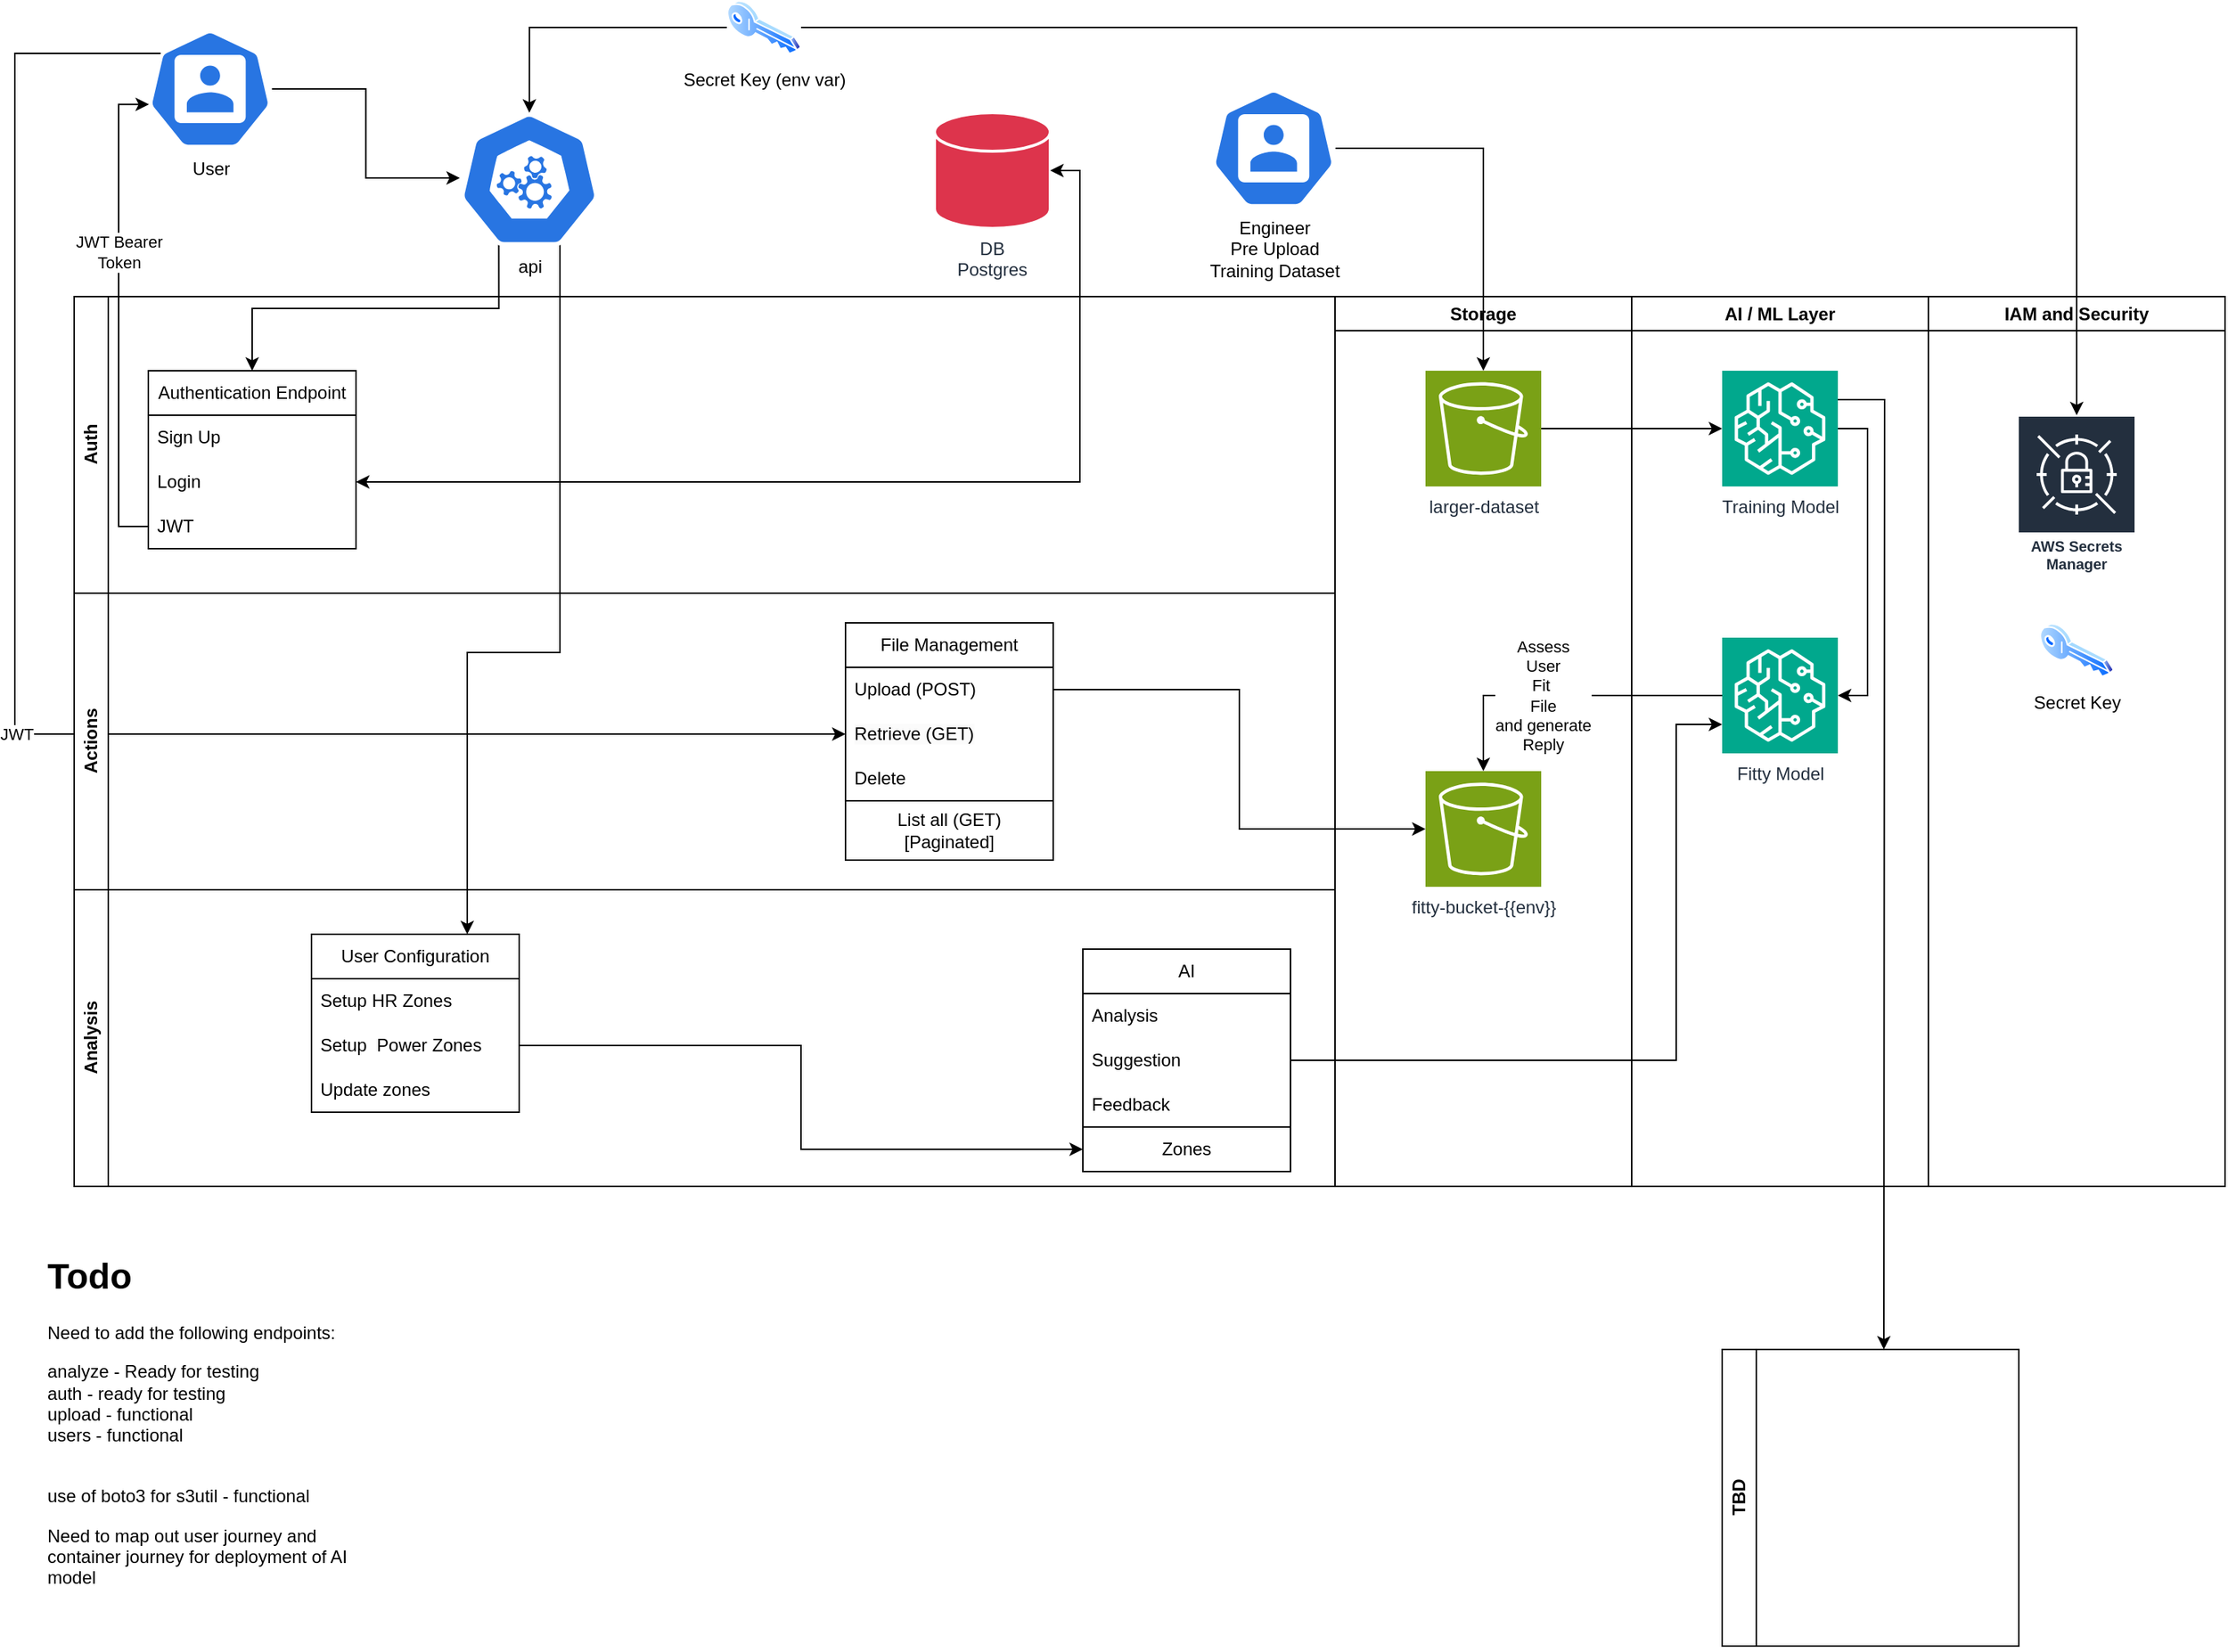 <mxfile version="26.0.9">
  <diagram name="Page-1" id="X58M6MiDPaJugMH5M7qP">
    <mxGraphModel dx="1578" dy="1143" grid="1" gridSize="10" guides="1" tooltips="1" connect="1" arrows="1" fold="1" page="1" pageScale="1" pageWidth="850" pageHeight="1100" math="0" shadow="0">
      <root>
        <mxCell id="0" />
        <mxCell id="1" parent="0" />
        <mxCell id="w113aEQZ9uQ4XHDFiw8Y-7" style="edgeStyle=orthogonalEdgeStyle;rounded=0;orthogonalLoop=1;jettySize=auto;html=1;exitX=0.5;exitY=0;exitDx=0;exitDy=0;exitPerimeter=0;entryX=0;entryY=0.5;entryDx=0;entryDy=0;startArrow=classic;startFill=1;endArrow=none;endFill=0;" parent="1" source="hINtiIYNp804mXkB7DZi-2" target="w113aEQZ9uQ4XHDFiw8Y-6" edge="1">
          <mxGeometry relative="1" as="geometry" />
        </mxCell>
        <mxCell id="w113aEQZ9uQ4XHDFiw8Y-19" style="edgeStyle=orthogonalEdgeStyle;rounded=0;orthogonalLoop=1;jettySize=auto;html=1;exitX=0.28;exitY=0.99;exitDx=0;exitDy=0;exitPerimeter=0;entryX=0.5;entryY=0;entryDx=0;entryDy=0;" parent="1" source="hINtiIYNp804mXkB7DZi-2" target="hINtiIYNp804mXkB7DZi-12" edge="1">
          <mxGeometry relative="1" as="geometry" />
        </mxCell>
        <mxCell id="jB8PcrKEyf_NpLbfoQP3-7" style="edgeStyle=orthogonalEdgeStyle;rounded=0;orthogonalLoop=1;jettySize=auto;html=1;exitX=0.72;exitY=0.99;exitDx=0;exitDy=0;exitPerimeter=0;entryX=0.75;entryY=0;entryDx=0;entryDy=0;" edge="1" parent="1" source="hINtiIYNp804mXkB7DZi-2" target="jB8PcrKEyf_NpLbfoQP3-2">
          <mxGeometry relative="1" as="geometry">
            <Array as="points">
              <mxPoint x="398" y="460" />
              <mxPoint x="335" y="460" />
            </Array>
          </mxGeometry>
        </mxCell>
        <mxCell id="hINtiIYNp804mXkB7DZi-2" value="api" style="aspect=fixed;sketch=0;html=1;dashed=0;whitespace=wrap;verticalLabelPosition=bottom;verticalAlign=top;fillColor=#2875E2;strokeColor=#ffffff;points=[[0.005,0.63,0],[0.1,0.2,0],[0.9,0.2,0],[0.5,0,0],[0.995,0.63,0],[0.72,0.99,0],[0.5,1,0],[0.28,0.99,0]];shape=mxgraph.kubernetes.icon2;prIcon=api" parent="1" vertex="1">
          <mxGeometry x="330" y="96" width="93.75" height="90" as="geometry" />
        </mxCell>
        <mxCell id="w113aEQZ9uQ4XHDFiw8Y-21" value="JWT" style="edgeStyle=orthogonalEdgeStyle;rounded=0;orthogonalLoop=1;jettySize=auto;html=1;exitX=0.1;exitY=0.2;exitDx=0;exitDy=0;exitPerimeter=0;entryX=0;entryY=0.5;entryDx=0;entryDy=0;" parent="1" source="hINtiIYNp804mXkB7DZi-3" target="hINtiIYNp804mXkB7DZi-18" edge="1">
          <mxGeometry relative="1" as="geometry">
            <Array as="points">
              <mxPoint x="30" y="56" />
              <mxPoint x="30" y="515" />
            </Array>
          </mxGeometry>
        </mxCell>
        <mxCell id="hINtiIYNp804mXkB7DZi-3" value="User&lt;div&gt;&lt;br&gt;&lt;/div&gt;" style="aspect=fixed;sketch=0;html=1;dashed=0;whitespace=wrap;verticalLabelPosition=bottom;verticalAlign=top;fillColor=#2875E2;strokeColor=#ffffff;points=[[0.005,0.63,0],[0.1,0.2,0],[0.9,0.2,0],[0.5,0,0],[0.995,0.63,0],[0.72,0.99,0],[0.5,1,0],[0.28,0.99,0]];shape=mxgraph.kubernetes.icon2;prIcon=user" parent="1" vertex="1">
          <mxGeometry x="120" y="40" width="83.33" height="80" as="geometry" />
        </mxCell>
        <mxCell id="hINtiIYNp804mXkB7DZi-7" value="DB&lt;div&gt;Postgres&lt;/div&gt;" style="sketch=0;outlineConnect=0;fontColor=#232F3E;fillColor=#DD344C;strokeColor=#ffffff;dashed=0;verticalLabelPosition=bottom;verticalAlign=top;align=center;html=1;fontSize=12;fontStyle=0;aspect=fixed;shape=mxgraph.flowchart.database;resIcon=mxgraph.aws4.cloud_directory;strokeWidth=2;whiteSpace=wrap;" parent="1" vertex="1">
          <mxGeometry x="650" y="96" width="78" height="78" as="geometry" />
        </mxCell>
        <mxCell id="ANfQTLfDOmhFfFX1vW5f-2" value="" style="edgeStyle=orthogonalEdgeStyle;rounded=0;orthogonalLoop=1;jettySize=auto;html=1;entryX=0;entryY=0.489;entryDx=0;entryDy=0;entryPerimeter=0;" parent="1" source="hINtiIYNp804mXkB7DZi-3" target="hINtiIYNp804mXkB7DZi-2" edge="1">
          <mxGeometry relative="1" as="geometry" />
        </mxCell>
        <mxCell id="ANfQTLfDOmhFfFX1vW5f-3" value="Auth" style="swimlane;horizontal=0;whiteSpace=wrap;html=1;" parent="1" vertex="1">
          <mxGeometry x="70" y="220" width="850" height="200" as="geometry" />
        </mxCell>
        <mxCell id="hINtiIYNp804mXkB7DZi-12" value="Authentication Endpoint" style="swimlane;fontStyle=0;childLayout=stackLayout;horizontal=1;startSize=30;horizontalStack=0;resizeParent=1;resizeParentMax=0;resizeLast=0;collapsible=1;marginBottom=0;whiteSpace=wrap;html=1;" parent="ANfQTLfDOmhFfFX1vW5f-3" vertex="1">
          <mxGeometry x="50" y="50" width="140" height="120" as="geometry" />
        </mxCell>
        <mxCell id="hINtiIYNp804mXkB7DZi-13" value="Sign Up" style="text;strokeColor=none;fillColor=none;align=left;verticalAlign=middle;spacingLeft=4;spacingRight=4;overflow=hidden;points=[[0,0.5],[1,0.5]];portConstraint=eastwest;rotatable=0;whiteSpace=wrap;html=1;" parent="hINtiIYNp804mXkB7DZi-12" vertex="1">
          <mxGeometry y="30" width="140" height="30" as="geometry" />
        </mxCell>
        <mxCell id="hINtiIYNp804mXkB7DZi-14" value="Login" style="text;strokeColor=none;fillColor=none;align=left;verticalAlign=middle;spacingLeft=4;spacingRight=4;overflow=hidden;points=[[0,0.5],[1,0.5]];portConstraint=eastwest;rotatable=0;whiteSpace=wrap;html=1;" parent="hINtiIYNp804mXkB7DZi-12" vertex="1">
          <mxGeometry y="60" width="140" height="30" as="geometry" />
        </mxCell>
        <mxCell id="hINtiIYNp804mXkB7DZi-15" value="JWT" style="text;strokeColor=none;fillColor=none;align=left;verticalAlign=middle;spacingLeft=4;spacingRight=4;overflow=hidden;points=[[0,0.5],[1,0.5]];portConstraint=eastwest;rotatable=0;whiteSpace=wrap;html=1;" parent="hINtiIYNp804mXkB7DZi-12" vertex="1">
          <mxGeometry y="90" width="140" height="30" as="geometry" />
        </mxCell>
        <mxCell id="ANfQTLfDOmhFfFX1vW5f-4" value="Actions" style="swimlane;horizontal=0;whiteSpace=wrap;html=1;" parent="1" vertex="1">
          <mxGeometry x="70" y="420" width="850" height="200" as="geometry" />
        </mxCell>
        <mxCell id="hINtiIYNp804mXkB7DZi-16" value="File Management" style="swimlane;fontStyle=0;childLayout=stackLayout;horizontal=1;startSize=30;horizontalStack=0;resizeParent=1;resizeParentMax=0;resizeLast=0;collapsible=1;marginBottom=0;whiteSpace=wrap;html=1;" parent="ANfQTLfDOmhFfFX1vW5f-4" vertex="1">
          <mxGeometry x="520" y="20" width="140" height="120" as="geometry" />
        </mxCell>
        <mxCell id="hINtiIYNp804mXkB7DZi-17" value="Upload (POST)" style="text;strokeColor=none;fillColor=none;align=left;verticalAlign=middle;spacingLeft=4;spacingRight=4;overflow=hidden;points=[[0,0.5],[1,0.5]];portConstraint=eastwest;rotatable=0;whiteSpace=wrap;html=1;" parent="hINtiIYNp804mXkB7DZi-16" vertex="1">
          <mxGeometry y="30" width="140" height="30" as="geometry" />
        </mxCell>
        <mxCell id="hINtiIYNp804mXkB7DZi-18" value="&lt;meta charset=&quot;utf-8&quot;&gt;&lt;span style=&quot;color: rgb(0, 0, 0); font-family: Helvetica; font-size: 12px; font-style: normal; font-variant-ligatures: normal; font-variant-caps: normal; font-weight: 400; letter-spacing: normal; orphans: 2; text-align: left; text-indent: 0px; text-transform: none; widows: 2; word-spacing: 0px; -webkit-text-stroke-width: 0px; white-space: normal; background-color: rgb(251, 251, 251); text-decoration-thickness: initial; text-decoration-style: initial; text-decoration-color: initial; display: inline !important; float: none;&quot;&gt;Retrieve (GET)&lt;/span&gt;" style="text;strokeColor=none;fillColor=none;align=left;verticalAlign=middle;spacingLeft=4;spacingRight=4;overflow=hidden;points=[[0,0.5],[1,0.5]];portConstraint=eastwest;rotatable=0;whiteSpace=wrap;html=1;" parent="hINtiIYNp804mXkB7DZi-16" vertex="1">
          <mxGeometry y="60" width="140" height="30" as="geometry" />
        </mxCell>
        <mxCell id="hINtiIYNp804mXkB7DZi-19" value="Delete" style="text;strokeColor=none;fillColor=none;align=left;verticalAlign=middle;spacingLeft=4;spacingRight=4;overflow=hidden;points=[[0,0.5],[1,0.5]];portConstraint=eastwest;rotatable=0;whiteSpace=wrap;html=1;" parent="hINtiIYNp804mXkB7DZi-16" vertex="1">
          <mxGeometry y="90" width="140" height="30" as="geometry" />
        </mxCell>
        <mxCell id="hINtiIYNp804mXkB7DZi-25" value="List all (GET)&lt;div&gt;[Paginated]&lt;/div&gt;" style="rounded=0;whiteSpace=wrap;html=1;" parent="ANfQTLfDOmhFfFX1vW5f-4" vertex="1">
          <mxGeometry x="520" y="140" width="140" height="40" as="geometry" />
        </mxCell>
        <mxCell id="pylUBdCbRKqUNI8GiXFk-1" value="Analysis" style="swimlane;horizontal=0;whiteSpace=wrap;html=1;" parent="1" vertex="1">
          <mxGeometry x="70" y="620" width="850" height="200" as="geometry" />
        </mxCell>
        <mxCell id="pylUBdCbRKqUNI8GiXFk-2" value="AI" style="swimlane;fontStyle=0;childLayout=stackLayout;horizontal=1;startSize=30;horizontalStack=0;resizeParent=1;resizeParentMax=0;resizeLast=0;collapsible=1;marginBottom=0;whiteSpace=wrap;html=1;" parent="pylUBdCbRKqUNI8GiXFk-1" vertex="1">
          <mxGeometry x="680" y="40" width="140" height="120" as="geometry" />
        </mxCell>
        <mxCell id="pylUBdCbRKqUNI8GiXFk-3" value="Analysis" style="text;strokeColor=none;fillColor=none;align=left;verticalAlign=middle;spacingLeft=4;spacingRight=4;overflow=hidden;points=[[0,0.5],[1,0.5]];portConstraint=eastwest;rotatable=0;whiteSpace=wrap;html=1;" parent="pylUBdCbRKqUNI8GiXFk-2" vertex="1">
          <mxGeometry y="30" width="140" height="30" as="geometry" />
        </mxCell>
        <mxCell id="68NsrlBNPHyC0bey-kt0-1" value="Suggestion" style="text;strokeColor=none;fillColor=none;align=left;verticalAlign=middle;spacingLeft=4;spacingRight=4;overflow=hidden;points=[[0,0.5],[1,0.5]];portConstraint=eastwest;rotatable=0;whiteSpace=wrap;html=1;" parent="pylUBdCbRKqUNI8GiXFk-2" vertex="1">
          <mxGeometry y="60" width="140" height="30" as="geometry" />
        </mxCell>
        <mxCell id="pylUBdCbRKqUNI8GiXFk-5" value="Feedback" style="text;strokeColor=none;fillColor=none;align=left;verticalAlign=middle;spacingLeft=4;spacingRight=4;overflow=hidden;points=[[0,0.5],[1,0.5]];portConstraint=eastwest;rotatable=0;whiteSpace=wrap;html=1;" parent="pylUBdCbRKqUNI8GiXFk-2" vertex="1">
          <mxGeometry y="90" width="140" height="30" as="geometry" />
        </mxCell>
        <mxCell id="jB8PcrKEyf_NpLbfoQP3-1" value="Zones" style="rounded=0;whiteSpace=wrap;html=1;" vertex="1" parent="pylUBdCbRKqUNI8GiXFk-1">
          <mxGeometry x="680" y="160" width="140" height="30" as="geometry" />
        </mxCell>
        <mxCell id="jB8PcrKEyf_NpLbfoQP3-2" value="User Configuration" style="swimlane;fontStyle=0;childLayout=stackLayout;horizontal=1;startSize=30;horizontalStack=0;resizeParent=1;resizeParentMax=0;resizeLast=0;collapsible=1;marginBottom=0;whiteSpace=wrap;html=1;" vertex="1" parent="pylUBdCbRKqUNI8GiXFk-1">
          <mxGeometry x="160" y="30" width="140" height="120" as="geometry" />
        </mxCell>
        <mxCell id="jB8PcrKEyf_NpLbfoQP3-3" value="Setup HR Zones" style="text;strokeColor=none;fillColor=none;align=left;verticalAlign=middle;spacingLeft=4;spacingRight=4;overflow=hidden;points=[[0,0.5],[1,0.5]];portConstraint=eastwest;rotatable=0;whiteSpace=wrap;html=1;" vertex="1" parent="jB8PcrKEyf_NpLbfoQP3-2">
          <mxGeometry y="30" width="140" height="30" as="geometry" />
        </mxCell>
        <mxCell id="jB8PcrKEyf_NpLbfoQP3-4" value="Setup&amp;nbsp; Power Zones" style="text;strokeColor=none;fillColor=none;align=left;verticalAlign=middle;spacingLeft=4;spacingRight=4;overflow=hidden;points=[[0,0.5],[1,0.5]];portConstraint=eastwest;rotatable=0;whiteSpace=wrap;html=1;" vertex="1" parent="jB8PcrKEyf_NpLbfoQP3-2">
          <mxGeometry y="60" width="140" height="30" as="geometry" />
        </mxCell>
        <mxCell id="jB8PcrKEyf_NpLbfoQP3-5" value="Update zones" style="text;strokeColor=none;fillColor=none;align=left;verticalAlign=middle;spacingLeft=4;spacingRight=4;overflow=hidden;points=[[0,0.5],[1,0.5]];portConstraint=eastwest;rotatable=0;whiteSpace=wrap;html=1;" vertex="1" parent="jB8PcrKEyf_NpLbfoQP3-2">
          <mxGeometry y="90" width="140" height="30" as="geometry" />
        </mxCell>
        <mxCell id="jB8PcrKEyf_NpLbfoQP3-6" style="edgeStyle=orthogonalEdgeStyle;rounded=0;orthogonalLoop=1;jettySize=auto;html=1;exitX=1;exitY=0.5;exitDx=0;exitDy=0;entryX=0;entryY=0.5;entryDx=0;entryDy=0;" edge="1" parent="pylUBdCbRKqUNI8GiXFk-1" source="jB8PcrKEyf_NpLbfoQP3-4" target="jB8PcrKEyf_NpLbfoQP3-1">
          <mxGeometry relative="1" as="geometry" />
        </mxCell>
        <mxCell id="pylUBdCbRKqUNI8GiXFk-8" style="edgeStyle=orthogonalEdgeStyle;rounded=0;orthogonalLoop=1;jettySize=auto;html=1;entryX=1;entryY=0.5;entryDx=0;entryDy=0;entryPerimeter=0;startArrow=classic;startFill=1;" parent="1" source="hINtiIYNp804mXkB7DZi-14" target="hINtiIYNp804mXkB7DZi-7" edge="1">
          <mxGeometry relative="1" as="geometry" />
        </mxCell>
        <mxCell id="Jf3LPVb7y6zxlQIpmkF9-1" value="Storage" style="swimlane;whiteSpace=wrap;html=1;" parent="1" vertex="1">
          <mxGeometry x="920" y="220" width="200" height="600" as="geometry" />
        </mxCell>
        <mxCell id="Jf3LPVb7y6zxlQIpmkF9-2" value="fitty-bucket-{{env}}" style="sketch=0;points=[[0,0,0],[0.25,0,0],[0.5,0,0],[0.75,0,0],[1,0,0],[0,1,0],[0.25,1,0],[0.5,1,0],[0.75,1,0],[1,1,0],[0,0.25,0],[0,0.5,0],[0,0.75,0],[1,0.25,0],[1,0.5,0],[1,0.75,0]];outlineConnect=0;fontColor=#232F3E;fillColor=#7AA116;strokeColor=#ffffff;dashed=0;verticalLabelPosition=bottom;verticalAlign=top;align=center;html=1;fontSize=12;fontStyle=0;aspect=fixed;shape=mxgraph.aws4.resourceIcon;resIcon=mxgraph.aws4.s3;" parent="Jf3LPVb7y6zxlQIpmkF9-1" vertex="1">
          <mxGeometry x="61" y="320" width="78" height="78" as="geometry" />
        </mxCell>
        <mxCell id="w113aEQZ9uQ4XHDFiw8Y-1" value="larger-dataset" style="sketch=0;points=[[0,0,0],[0.25,0,0],[0.5,0,0],[0.75,0,0],[1,0,0],[0,1,0],[0.25,1,0],[0.5,1,0],[0.75,1,0],[1,1,0],[0,0.25,0],[0,0.5,0],[0,0.75,0],[1,0.25,0],[1,0.5,0],[1,0.75,0]];outlineConnect=0;fontColor=#232F3E;fillColor=#7AA116;strokeColor=#ffffff;dashed=0;verticalLabelPosition=bottom;verticalAlign=top;align=center;html=1;fontSize=12;fontStyle=0;aspect=fixed;shape=mxgraph.aws4.resourceIcon;resIcon=mxgraph.aws4.s3;" parent="Jf3LPVb7y6zxlQIpmkF9-1" vertex="1">
          <mxGeometry x="61" y="50" width="78" height="78" as="geometry" />
        </mxCell>
        <mxCell id="Jf3LPVb7y6zxlQIpmkF9-3" style="edgeStyle=orthogonalEdgeStyle;rounded=0;orthogonalLoop=1;jettySize=auto;html=1;entryX=0;entryY=0.5;entryDx=0;entryDy=0;entryPerimeter=0;" parent="1" source="hINtiIYNp804mXkB7DZi-17" target="Jf3LPVb7y6zxlQIpmkF9-2" edge="1">
          <mxGeometry relative="1" as="geometry" />
        </mxCell>
        <mxCell id="Jf3LPVb7y6zxlQIpmkF9-5" value="AI / ML Layer" style="swimlane;whiteSpace=wrap;html=1;" parent="1" vertex="1">
          <mxGeometry x="1120" y="220" width="200" height="600" as="geometry" />
        </mxCell>
        <mxCell id="w113aEQZ9uQ4XHDFiw8Y-18" style="edgeStyle=orthogonalEdgeStyle;rounded=0;orthogonalLoop=1;jettySize=auto;html=1;entryX=1;entryY=0.5;entryDx=0;entryDy=0;entryPerimeter=0;exitX=1;exitY=0.5;exitDx=0;exitDy=0;exitPerimeter=0;" parent="Jf3LPVb7y6zxlQIpmkF9-5" source="Jf3LPVb7y6zxlQIpmkF9-4" target="w113aEQZ9uQ4XHDFiw8Y-4" edge="1">
          <mxGeometry relative="1" as="geometry">
            <mxPoint x="170" y="210" as="targetPoint" />
          </mxGeometry>
        </mxCell>
        <mxCell id="tmPEHnuIUgH78Pf-I2St-1" style="edgeStyle=orthogonalEdgeStyle;rounded=0;orthogonalLoop=1;jettySize=auto;html=1;exitX=1;exitY=0.25;exitDx=0;exitDy=0;exitPerimeter=0;" parent="Jf3LPVb7y6zxlQIpmkF9-5" source="Jf3LPVb7y6zxlQIpmkF9-4" edge="1">
          <mxGeometry relative="1" as="geometry">
            <mxPoint x="170" y="710" as="targetPoint" />
          </mxGeometry>
        </mxCell>
        <mxCell id="Jf3LPVb7y6zxlQIpmkF9-4" value="Training Model" style="sketch=0;points=[[0,0,0],[0.25,0,0],[0.5,0,0],[0.75,0,0],[1,0,0],[0,1,0],[0.25,1,0],[0.5,1,0],[0.75,1,0],[1,1,0],[0,0.25,0],[0,0.5,0],[0,0.75,0],[1,0.25,0],[1,0.5,0],[1,0.75,0]];outlineConnect=0;fontColor=#232F3E;fillColor=#01A88D;strokeColor=#ffffff;dashed=0;verticalLabelPosition=bottom;verticalAlign=top;align=center;html=1;fontSize=12;fontStyle=0;aspect=fixed;shape=mxgraph.aws4.resourceIcon;resIcon=mxgraph.aws4.sagemaker;" parent="Jf3LPVb7y6zxlQIpmkF9-5" vertex="1">
          <mxGeometry x="61" y="50" width="78" height="78" as="geometry" />
        </mxCell>
        <mxCell id="w113aEQZ9uQ4XHDFiw8Y-4" value="Fitty Model" style="sketch=0;points=[[0,0,0],[0.25,0,0],[0.5,0,0],[0.75,0,0],[1,0,0],[0,1,0],[0.25,1,0],[0.5,1,0],[0.75,1,0],[1,1,0],[0,0.25,0],[0,0.5,0],[0,0.75,0],[1,0.25,0],[1,0.5,0],[1,0.75,0]];outlineConnect=0;fontColor=#232F3E;fillColor=#01A88D;strokeColor=#ffffff;dashed=0;verticalLabelPosition=bottom;verticalAlign=top;align=center;html=1;fontSize=12;fontStyle=0;aspect=fixed;shape=mxgraph.aws4.resourceIcon;resIcon=mxgraph.aws4.sagemaker;" parent="Jf3LPVb7y6zxlQIpmkF9-5" vertex="1">
          <mxGeometry x="61" y="230" width="78" height="78" as="geometry" />
        </mxCell>
        <mxCell id="N8A-xAsNk4JCyPzR6-Pp-1" value="IAM and Security" style="swimlane;whiteSpace=wrap;html=1;" parent="1" vertex="1">
          <mxGeometry x="1320" y="220" width="200" height="600" as="geometry" />
        </mxCell>
        <mxCell id="N8A-xAsNk4JCyPzR6-Pp-2" value="Secret Key" style="image;aspect=fixed;perimeter=ellipsePerimeter;html=1;align=center;shadow=0;dashed=0;spacingTop=3;image=img/lib/active_directory/key.svg;" parent="N8A-xAsNk4JCyPzR6-Pp-1" vertex="1">
          <mxGeometry x="75" y="220" width="50" height="37" as="geometry" />
        </mxCell>
        <mxCell id="N8A-xAsNk4JCyPzR6-Pp-3" value="AWS Secrets Manager" style="sketch=0;outlineConnect=0;fontColor=#232F3E;gradientColor=none;strokeColor=#ffffff;fillColor=#232F3E;dashed=0;verticalLabelPosition=middle;verticalAlign=bottom;align=center;html=1;whiteSpace=wrap;fontSize=10;fontStyle=1;spacing=3;shape=mxgraph.aws4.productIcon;prIcon=mxgraph.aws4.secrets_manager;" parent="N8A-xAsNk4JCyPzR6-Pp-1" vertex="1">
          <mxGeometry x="60" y="80" width="80" height="110" as="geometry" />
        </mxCell>
        <mxCell id="w113aEQZ9uQ4XHDFiw8Y-11" style="edgeStyle=orthogonalEdgeStyle;rounded=0;orthogonalLoop=1;jettySize=auto;html=1;" parent="1" source="w113aEQZ9uQ4XHDFiw8Y-6" target="N8A-xAsNk4JCyPzR6-Pp-3" edge="1">
          <mxGeometry relative="1" as="geometry" />
        </mxCell>
        <mxCell id="w113aEQZ9uQ4XHDFiw8Y-6" value="Secret Key (env var)" style="image;aspect=fixed;perimeter=ellipsePerimeter;html=1;align=center;shadow=0;dashed=0;spacingTop=3;image=img/lib/active_directory/key.svg;" parent="1" vertex="1">
          <mxGeometry x="510" y="20" width="50" height="37" as="geometry" />
        </mxCell>
        <mxCell id="w113aEQZ9uQ4XHDFiw8Y-12" style="edgeStyle=orthogonalEdgeStyle;rounded=0;orthogonalLoop=1;jettySize=auto;html=1;" parent="1" source="w113aEQZ9uQ4XHDFiw8Y-8" target="w113aEQZ9uQ4XHDFiw8Y-1" edge="1">
          <mxGeometry relative="1" as="geometry" />
        </mxCell>
        <mxCell id="w113aEQZ9uQ4XHDFiw8Y-8" value="Engineer&lt;div&gt;Pre Upload&lt;/div&gt;&lt;div&gt;Training Dataset&lt;/div&gt;" style="aspect=fixed;sketch=0;html=1;dashed=0;whitespace=wrap;verticalLabelPosition=bottom;verticalAlign=top;fillColor=#2875E2;strokeColor=#ffffff;points=[[0.005,0.63,0],[0.1,0.2,0],[0.9,0.2,0],[0.5,0,0],[0.995,0.63,0],[0.72,0.99,0],[0.5,1,0],[0.28,0.99,0]];shape=mxgraph.kubernetes.icon2;prIcon=user" parent="1" vertex="1">
          <mxGeometry x="837" y="80" width="83.33" height="80" as="geometry" />
        </mxCell>
        <mxCell id="w113aEQZ9uQ4XHDFiw8Y-15" style="edgeStyle=orthogonalEdgeStyle;rounded=0;orthogonalLoop=1;jettySize=auto;html=1;entryX=0;entryY=0.75;entryDx=0;entryDy=0;entryPerimeter=0;" parent="1" source="68NsrlBNPHyC0bey-kt0-1" target="w113aEQZ9uQ4XHDFiw8Y-4" edge="1">
          <mxGeometry relative="1" as="geometry">
            <Array as="points">
              <mxPoint x="1150" y="735" />
              <mxPoint x="1150" y="509" />
            </Array>
          </mxGeometry>
        </mxCell>
        <mxCell id="w113aEQZ9uQ4XHDFiw8Y-16" value="Assess&lt;div&gt;User&lt;/div&gt;&lt;div&gt;Fit&amp;nbsp;&lt;/div&gt;&lt;div&gt;File&lt;/div&gt;&lt;div&gt;and generate&lt;/div&gt;&lt;div&gt;Reply&lt;/div&gt;" style="edgeStyle=orthogonalEdgeStyle;rounded=0;orthogonalLoop=1;jettySize=auto;html=1;exitX=0;exitY=0.5;exitDx=0;exitDy=0;exitPerimeter=0;" parent="1" source="w113aEQZ9uQ4XHDFiw8Y-4" target="Jf3LPVb7y6zxlQIpmkF9-2" edge="1">
          <mxGeometry x="0.141" relative="1" as="geometry">
            <mxPoint as="offset" />
          </mxGeometry>
        </mxCell>
        <mxCell id="w113aEQZ9uQ4XHDFiw8Y-17" style="edgeStyle=orthogonalEdgeStyle;rounded=0;orthogonalLoop=1;jettySize=auto;html=1;entryX=1;entryY=0.5;entryDx=0;entryDy=0;entryPerimeter=0;startArrow=classic;startFill=1;endArrow=none;endFill=0;" parent="1" source="Jf3LPVb7y6zxlQIpmkF9-4" target="w113aEQZ9uQ4XHDFiw8Y-1" edge="1">
          <mxGeometry relative="1" as="geometry" />
        </mxCell>
        <mxCell id="w113aEQZ9uQ4XHDFiw8Y-20" value="JWT Bearer&lt;div&gt;Token&lt;/div&gt;" style="edgeStyle=orthogonalEdgeStyle;rounded=0;orthogonalLoop=1;jettySize=auto;html=1;entryX=0.005;entryY=0.63;entryDx=0;entryDy=0;entryPerimeter=0;" parent="1" source="hINtiIYNp804mXkB7DZi-15" target="hINtiIYNp804mXkB7DZi-3" edge="1">
          <mxGeometry x="0.262" relative="1" as="geometry">
            <mxPoint as="offset" />
          </mxGeometry>
        </mxCell>
        <mxCell id="w113aEQZ9uQ4XHDFiw8Y-22" value="&lt;h1 style=&quot;margin-top: 0px;&quot;&gt;Todo&lt;/h1&gt;&lt;p&gt;Need to add the following endpoints:&lt;/p&gt;&lt;p&gt;analyze - Ready for testing&lt;br&gt;&lt;span style=&quot;background-color: transparent; color: light-dark(rgb(0, 0, 0), rgb(255, 255, 255));&quot;&gt;auth - ready for testing&lt;br&gt;&lt;/span&gt;&lt;span style=&quot;background-color: transparent; color: light-dark(rgb(0, 0, 0), rgb(255, 255, 255));&quot;&gt;upload - functional&lt;br&gt;&lt;/span&gt;&lt;span style=&quot;background-color: transparent; color: light-dark(rgb(0, 0, 0), rgb(255, 255, 255));&quot;&gt;users - functional&lt;br&gt;&lt;br&gt;&lt;/span&gt;&lt;/p&gt;&lt;p&gt;use of boto3 for s3util - functional&lt;/p&gt;&lt;p&gt;Need to map out user journey and container journey for deployment of AI model&lt;/p&gt;&lt;p&gt;&lt;br&gt;&lt;/p&gt;" style="text;html=1;whiteSpace=wrap;overflow=hidden;rounded=0;" parent="1" vertex="1">
          <mxGeometry x="50" y="860" width="210" height="270" as="geometry" />
        </mxCell>
        <mxCell id="tmPEHnuIUgH78Pf-I2St-2" value="TBD" style="swimlane;horizontal=0;whiteSpace=wrap;html=1;" parent="1" vertex="1">
          <mxGeometry x="1181" y="930" width="200" height="200" as="geometry" />
        </mxCell>
      </root>
    </mxGraphModel>
  </diagram>
</mxfile>
